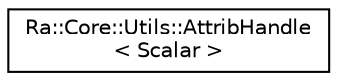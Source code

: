 digraph "Graphical Class Hierarchy"
{
 // INTERACTIVE_SVG=YES
 // LATEX_PDF_SIZE
  edge [fontname="Helvetica",fontsize="10",labelfontname="Helvetica",labelfontsize="10"];
  node [fontname="Helvetica",fontsize="10",shape=record];
  rankdir="LR";
  Node0 [label="Ra::Core::Utils::AttribHandle\l\< Scalar \>",height=0.2,width=0.4,color="black", fillcolor="white", style="filled",URL="$classRa_1_1Core_1_1Utils_1_1AttribHandle.html",tooltip=" "];
}
